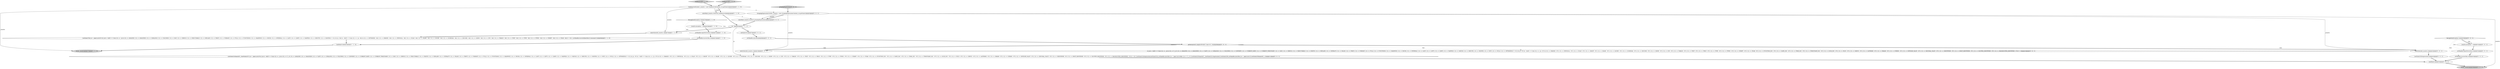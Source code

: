 digraph {
28 [style = filled, label = "_localctx.exception = re@@@51@@@['0', '0', '1']", fillcolor = white, shape = ellipse image = "AAA0AAABBB3BBB"];
26 [style = filled, label = "_errHandler.recover(this,re)@@@53@@@['0', '0', '1']", fillcolor = white, shape = ellipse image = "AAA0AAABBB3BBB"];
12 [style = filled, label = "nonReserved['0', '1', '0']", fillcolor = lightgray, shape = diamond image = "AAA0AAABBB2BBB"];
20 [style = filled, label = "{setState(318)match(T__0)setState(327)_la = _input.LA(1)if ((((_la) & ~0x3f) == 0 && ((1L << _la) & ((1L << T__0) | (1L << ANALYZE) | (1L << ANALYZED) | (1L << CAST) | (1L << CATALOGS) | (1L << COLUMNS) | (1L << CONVERT) | (1L << CURRENT_DATE) | (1L << CURRENT_TIMESTAMP) | (1L << DAY) | (1L << DEBUG) | (1L << EXECUTABLE) | (1L << EXISTS) | (1L << EXPLAIN) | (1L << EXTRACT) | (1L << FALSE) | (1L << FIRST) | (1L << FORMAT) | (1L << FULL) | (1L << FUNCTIONS) | (1L << GRAPHVIZ) | (1L << HOUR) | (1L << INTERVAL) | (1L << LAST) | (1L << LEFT) | (1L << LIMIT) | (1L << MAPPED) | (1L << MATCH) | (1L << MINUTE) | (1L << MONTH) | (1L << NOT) | (1L << NULL) | (1L << OPTIMIZED))) != 0) || ((((_la - 67)) & ~0x3f) == 0 && ((1L << (_la - 67)) & ((1L << (PARSED - 67)) | (1L << (PHYSICAL - 67)) | (1L << (PLAN - 67)) | (1L << (RIGHT - 67)) | (1L << (RLIKE - 67)) | (1L << (QUERY - 67)) | (1L << (SCHEMAS - 67)) | (1L << (SECOND - 67)) | (1L << (SHOW - 67)) | (1L << (SYS - 67)) | (1L << (TABLES - 67)) | (1L << (TEXT - 67)) | (1L << (TRUE - 67)) | (1L << (TYPE - 67)) | (1L << (TYPES - 67)) | (1L << (VERIFY - 67)) | (1L << (YEAR - 67)) | (1L << (FUNCTION_ESC - 67)) | (1L << (DATE_ESC - 67)) | (1L << (TIME_ESC - 67)) | (1L << (TIMESTAMP_ESC - 67)) | (1L << (GUID_ESC - 67)) | (1L << (PLUS - 67)) | (1L << (MINUS - 67)) | (1L << (ASTERISK - 67)) | (1L << (PARAM - 67)) | (1L << (STRING - 67)) | (1L << (INTEGER_VALUE - 67)) | (1L << (DECIMAL_VALUE - 67)) | (1L << (IDENTIFIER - 67)) | (1L << (DIGIT_IDENTIFIER - 67)) | (1L << (QUOTED_IDENTIFIER - 67)) | (1L << (BACKQUOTED_IDENTIFIER - 67)))) != 0)) {{setState(319)expression()setState(324)_errHandler.sync(this)_la = _input.LA(1)while (_la == T__2) {{{setState(320)match(T__2)setState(321)expression()}}setState(326)_errHandler.sync(this)_la = _input.LA(1)}}}setState(329)match(T__1)}@@@11@@@['0', '0', '1']", fillcolor = white, shape = ellipse image = "AAA0AAABBB3BBB"];
1 [style = filled, label = "int _la@@@5@@@['1', '1', '1']", fillcolor = white, shape = ellipse image = "AAA0AAABBB1BBB"];
18 [style = filled, label = "GroupingExpressionsContext _localctx = new GroupingExpressionsContext(_ctx,getState())@@@3@@@['0', '0', '1']", fillcolor = white, shape = ellipse image = "AAA0AAABBB3BBB"];
19 [style = filled, label = "enterOuterAlt(_localctx,1)@@@10@@@['0', '0', '1']", fillcolor = white, shape = ellipse image = "AAA0AAABBB3BBB"];
7 [style = filled, label = "return _localctx@@@27@@@['1', '1', '0']", fillcolor = lightgray, shape = ellipse image = "AAA0AAABBB1BBB"];
9 [style = filled, label = "{exitRule()}@@@24@@@['1', '1', '0']", fillcolor = white, shape = ellipse image = "AAA0AAABBB1BBB"];
5 [style = filled, label = "_localctx.exception = re@@@20@@@['1', '1', '0']", fillcolor = white, shape = ellipse image = "AAA0AAABBB1BBB"];
24 [style = filled, label = "setState(331)@@@7@@@['0', '0', '1']", fillcolor = white, shape = ellipse image = "AAA0AAABBB3BBB"];
0 [style = filled, label = "NonReservedContext _localctx = new NonReservedContext(_ctx,getState())@@@3@@@['1', '1', '0']", fillcolor = white, shape = ellipse image = "AAA0AAABBB1BBB"];
4 [style = filled, label = "RecognitionException re@@@19@@@['1', '1', '0']", fillcolor = white, shape = diamond image = "AAA0AAABBB1BBB"];
21 [style = filled, label = "_errHandler.reportError(this,re)@@@52@@@['0', '0', '1']", fillcolor = white, shape = ellipse image = "AAA0AAABBB3BBB"];
10 [style = filled, label = "_errHandler.recover(this,re)@@@22@@@['1', '1', '0']", fillcolor = white, shape = ellipse image = "AAA0AAABBB1BBB"];
25 [style = filled, label = "_errHandler.sync(this)@@@8@@@['0', '0', '1']", fillcolor = white, shape = ellipse image = "AAA0AAABBB3BBB"];
13 [style = filled, label = "(((_la) & ~0x3f) == 0 && ((1L << _la) & ((1L << T__0) | (1L << ANALYZE) | (1L << ANALYZED) | (1L << CAST) | (1L << CATALOGS) | (1L << COLUMNS) | (1L << CONVERT) | (1L << CURRENT_DATE) | (1L << CURRENT_TIMESTAMP) | (1L << DAY) | (1L << DEBUG) | (1L << EXECUTABLE) | (1L << EXISTS) | (1L << EXPLAIN) | (1L << EXTRACT) | (1L << FALSE) | (1L << FIRST) | (1L << FORMAT) | (1L << FULL) | (1L << FUNCTIONS) | (1L << GRAPHVIZ) | (1L << HOUR) | (1L << INTERVAL) | (1L << LAST) | (1L << LEFT) | (1L << LIMIT) | (1L << MAPPED) | (1L << MATCH) | (1L << MINUTE) | (1L << MONTH) | (1L << NOT) | (1L << NULL) | (1L << OPTIMIZED))) != 0) || ((((_la - 67)) & ~0x3f) == 0 && ((1L << (_la - 67)) & ((1L << (PARSED - 67)) | (1L << (PHYSICAL - 67)) | (1L << (PLAN - 67)) | (1L << (RIGHT - 67)) | (1L << (RLIKE - 67)) | (1L << (QUERY - 67)) | (1L << (SCHEMAS - 67)) | (1L << (SECOND - 67)) | (1L << (SHOW - 67)) | (1L << (SYS - 67)) | (1L << (TABLES - 67)) | (1L << (TEXT - 67)) | (1L << (TRUE - 67)) | (1L << (TYPE - 67)) | (1L << (TYPES - 67)) | (1L << (VERIFY - 67)) | (1L << (YEAR - 67)) | (1L << (FUNCTION_ESC - 67)) | (1L << (DATE_ESC - 67)) | (1L << (TIME_ESC - 67)) | (1L << (TIMESTAMP_ESC - 67)) | (1L << (GUID_ESC - 67)) | (1L << (PLUS - 67)) | (1L << (MINUS - 67)) | (1L << (ASTERISK - 67)) | (1L << (PARAM - 67)) | (1L << (STRING - 67)) | (1L << (INTEGER_VALUE - 67)) | (1L << (DECIMAL_VALUE - 67)) | (1L << (IDENTIFIER - 67)) | (1L << (DIGIT_IDENTIFIER - 67)) | (1L << (QUOTED_IDENTIFIER - 67)) | (1L << (BACKQUOTED_IDENTIFIER - 67)))) != 0)@@@16@@@['0', '0', '1']", fillcolor = white, shape = diamond image = "AAA0AAABBB3BBB"];
2 [style = filled, label = "enterOuterAlt(_localctx,1)@@@7@@@['1', '1', '0']", fillcolor = white, shape = ellipse image = "AAA0AAABBB1BBB"];
22 [style = filled, label = "RecognitionException re@@@50@@@['0', '0', '1']", fillcolor = white, shape = diamond image = "AAA0AAABBB3BBB"];
11 [style = filled, label = "{setState(784)_la = _input.LA(1)if (!((((_la) & ~0x3f) == 0 && ((1L << _la) & ((1L << ANALYZE) | (1L << ANALYZED) | (1L << CATALOGS) | (1L << COLUMNS) | (1L << DAY) | (1L << DEBUG) | (1L << EXECUTABLE) | (1L << EXPLAIN) | (1L << FIRST) | (1L << FORMAT) | (1L << FULL) | (1L << FUNCTIONS) | (1L << GRAPHVIZ) | (1L << HOUR) | (1L << INTERVAL) | (1L << LAST) | (1L << LIMIT) | (1L << MAPPED) | (1L << MINUTE) | (1L << MONTH))) != 0) || ((((_la - 64)) & ~0x3f) == 0 && ((1L << (_la - 64)) & ((1L << (OPTIMIZED - 64)) | (1L << (PARSED - 64)) | (1L << (PHYSICAL - 64)) | (1L << (PLAN - 64)) | (1L << (RLIKE - 64)) | (1L << (QUERY - 64)) | (1L << (SCHEMAS - 64)) | (1L << (SECOND - 64)) | (1L << (SHOW - 64)) | (1L << (SYS - 64)) | (1L << (TABLES - 64)) | (1L << (TEXT - 64)) | (1L << (TYPE - 64)) | (1L << (TYPES - 64)) | (1L << (VERIFY - 64)) | (1L << (YEAR - 64)))) != 0))) {_errHandler.recoverInline(this)}{consume()}}@@@8@@@['1', '1', '0']", fillcolor = white, shape = ellipse image = "AAA0AAABBB1BBB"];
8 [style = filled, label = "nonReserved['1', '0', '0']", fillcolor = lightgray, shape = diamond image = "AAA0AAABBB1BBB"];
17 [style = filled, label = "{exitRule()}@@@55@@@['0', '0', '1']", fillcolor = white, shape = ellipse image = "AAA0AAABBB3BBB"];
16 [style = filled, label = "getInterpreter().adaptivePredict(_input,40,_ctx)@@@9@@@['0', '0', '1']", fillcolor = white, shape = diamond image = "AAA0AAABBB3BBB"];
15 [style = filled, label = "{setState(330)expression()}@@@43@@@['0', '0', '1']", fillcolor = white, shape = ellipse image = "AAA0AAABBB3BBB"];
23 [style = filled, label = "return _localctx@@@58@@@['0', '0', '1']", fillcolor = lightgray, shape = ellipse image = "AAA0AAABBB3BBB"];
29 [style = filled, label = "enterOuterAlt(_localctx,2)@@@42@@@['0', '0', '1']", fillcolor = white, shape = ellipse image = "AAA0AAABBB3BBB"];
14 [style = filled, label = "groupingExpressions['0', '0', '1']", fillcolor = lightgray, shape = diamond image = "AAA0AAABBB3BBB"];
6 [style = filled, label = "_errHandler.reportError(this,re)@@@21@@@['1', '1', '0']", fillcolor = white, shape = ellipse image = "AAA0AAABBB1BBB"];
27 [style = filled, label = "enterRule(_localctx,24,RULE_groupingExpressions)@@@4@@@['0', '0', '1']", fillcolor = white, shape = ellipse image = "AAA0AAABBB3BBB"];
3 [style = filled, label = "enterRule(_localctx,106,RULE_nonReserved)@@@4@@@['1', '1', '0']", fillcolor = white, shape = ellipse image = "AAA0AAABBB1BBB"];
28->21 [style = bold, label=""];
12->0 [style = bold, label=""];
18->27 [style = solid, label="_localctx"];
0->3 [style = solid, label="_localctx"];
26->17 [style = bold, label=""];
22->28 [style = dotted, label="true"];
18->23 [style = solid, label="_localctx"];
18->19 [style = solid, label="_localctx"];
14->18 [style = bold, label=""];
8->0 [style = bold, label=""];
0->7 [style = solid, label="_localctx"];
2->11 [style = bold, label=""];
10->9 [style = bold, label=""];
19->20 [style = bold, label=""];
16->19 [style = bold, label=""];
4->5 [style = bold, label=""];
4->10 [style = dotted, label="true"];
15->17 [style = bold, label=""];
3->27 [style = dashed, label="0"];
11->9 [style = bold, label=""];
0->3 [style = bold, label=""];
16->13 [style = dotted, label="true"];
1->24 [style = bold, label=""];
3->1 [style = bold, label=""];
6->10 [style = bold, label=""];
16->29 [style = bold, label=""];
25->16 [style = bold, label=""];
27->1 [style = bold, label=""];
0->2 [style = solid, label="_localctx"];
21->26 [style = bold, label=""];
18->29 [style = solid, label="_localctx"];
22->28 [style = bold, label=""];
17->23 [style = bold, label=""];
1->20 [style = solid, label="_la"];
29->15 [style = bold, label=""];
20->17 [style = bold, label=""];
4->5 [style = dotted, label="true"];
22->26 [style = dotted, label="true"];
24->25 [style = bold, label=""];
16->29 [style = dotted, label="true"];
4->6 [style = dotted, label="true"];
18->27 [style = bold, label=""];
0->18 [style = dashed, label="0"];
1->2 [style = bold, label=""];
5->6 [style = bold, label=""];
16->19 [style = dotted, label="true"];
22->21 [style = dotted, label="true"];
9->7 [style = bold, label=""];
}
